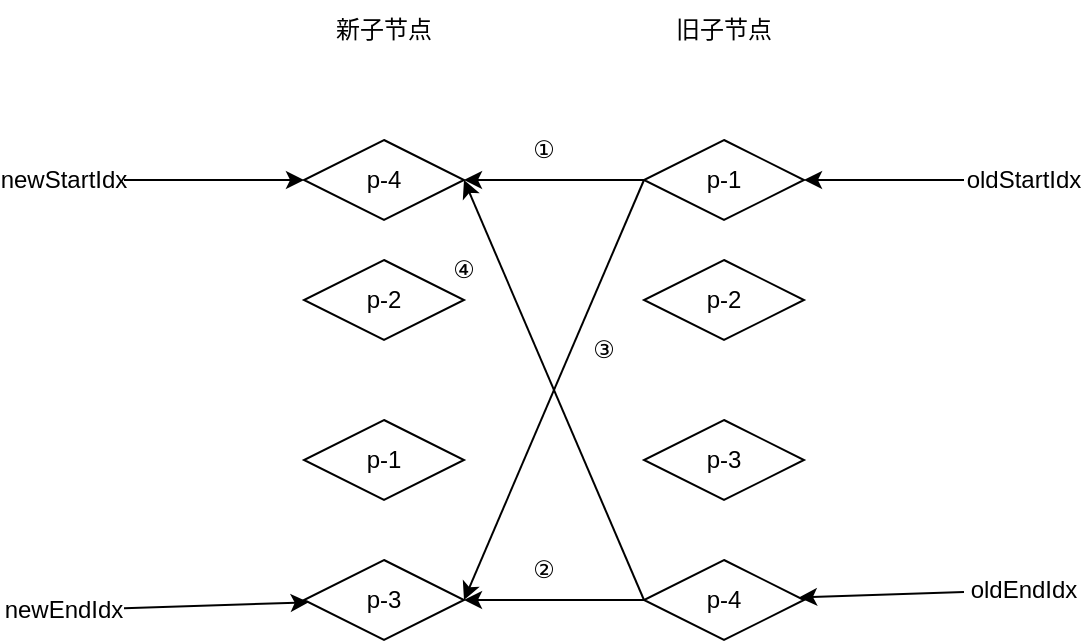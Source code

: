 <mxfile>
    <diagram id="sNl8-4ZMu2mjcHxO1XWR" name="第 1 页">
        <mxGraphModel dx="699" dy="409" grid="1" gridSize="10" guides="1" tooltips="1" connect="1" arrows="1" fold="1" page="1" pageScale="1" pageWidth="827" pageHeight="1169" math="0" shadow="0">
            <root>
                <mxCell id="0"/>
                <mxCell id="1" parent="0"/>
                <mxCell id="2" value="p-4" style="rhombus;whiteSpace=wrap;html=1;" parent="1" vertex="1">
                    <mxGeometry x="160" y="100" width="80" height="40" as="geometry"/>
                </mxCell>
                <mxCell id="3" value="p-2" style="rhombus;whiteSpace=wrap;html=1;" parent="1" vertex="1">
                    <mxGeometry x="160" y="160" width="80" height="40" as="geometry"/>
                </mxCell>
                <mxCell id="4" value="p-1" style="rhombus;whiteSpace=wrap;html=1;" parent="1" vertex="1">
                    <mxGeometry x="160" y="240" width="80" height="40" as="geometry"/>
                </mxCell>
                <mxCell id="5" value="p-3" style="rhombus;whiteSpace=wrap;html=1;" parent="1" vertex="1">
                    <mxGeometry x="160" y="310" width="80" height="40" as="geometry"/>
                </mxCell>
                <mxCell id="6" value="新子节点" style="text;html=1;strokeColor=none;fillColor=none;align=center;verticalAlign=middle;whiteSpace=wrap;rounded=0;" parent="1" vertex="1">
                    <mxGeometry x="170" y="30" width="60" height="30" as="geometry"/>
                </mxCell>
                <mxCell id="23" value="" style="edgeStyle=none;html=1;" edge="1" parent="1" source="7" target="2">
                    <mxGeometry relative="1" as="geometry"/>
                </mxCell>
                <mxCell id="7" value="p-1" style="rhombus;whiteSpace=wrap;html=1;" parent="1" vertex="1">
                    <mxGeometry x="330" y="100" width="80" height="40" as="geometry"/>
                </mxCell>
                <mxCell id="8" value="p-2" style="rhombus;whiteSpace=wrap;html=1;" parent="1" vertex="1">
                    <mxGeometry x="330" y="160" width="80" height="40" as="geometry"/>
                </mxCell>
                <mxCell id="9" value="p-3" style="rhombus;whiteSpace=wrap;html=1;" parent="1" vertex="1">
                    <mxGeometry x="330" y="240" width="80" height="40" as="geometry"/>
                </mxCell>
                <mxCell id="24" value="" style="edgeStyle=none;html=1;" edge="1" parent="1" source="10" target="5">
                    <mxGeometry relative="1" as="geometry"/>
                </mxCell>
                <mxCell id="10" value="p-4" style="rhombus;whiteSpace=wrap;html=1;" parent="1" vertex="1">
                    <mxGeometry x="330" y="310" width="80" height="40" as="geometry"/>
                </mxCell>
                <mxCell id="11" value="旧子节点" style="text;html=1;strokeColor=none;fillColor=none;align=center;verticalAlign=middle;whiteSpace=wrap;rounded=0;" parent="1" vertex="1">
                    <mxGeometry x="340" y="30" width="60" height="30" as="geometry"/>
                </mxCell>
                <mxCell id="20" value="" style="edgeStyle=none;html=1;" parent="1" source="12" target="2" edge="1">
                    <mxGeometry relative="1" as="geometry"/>
                </mxCell>
                <mxCell id="12" value="newStartIdx" style="text;html=1;strokeColor=none;fillColor=none;align=center;verticalAlign=middle;whiteSpace=wrap;rounded=0;" parent="1" vertex="1">
                    <mxGeometry x="10" y="105" width="60" height="30" as="geometry"/>
                </mxCell>
                <mxCell id="17" value="" style="edgeStyle=none;html=1;" parent="1" source="13" target="5" edge="1">
                    <mxGeometry relative="1" as="geometry"/>
                </mxCell>
                <mxCell id="13" value="newEndIdx" style="text;html=1;strokeColor=none;fillColor=none;align=center;verticalAlign=middle;whiteSpace=wrap;rounded=0;" parent="1" vertex="1">
                    <mxGeometry x="10" y="320" width="60" height="30" as="geometry"/>
                </mxCell>
                <mxCell id="18" value="" style="edgeStyle=none;html=1;" parent="1" source="14" target="7" edge="1">
                    <mxGeometry relative="1" as="geometry"/>
                </mxCell>
                <mxCell id="14" value="oldStartIdx" style="text;html=1;strokeColor=none;fillColor=none;align=center;verticalAlign=middle;whiteSpace=wrap;rounded=0;" parent="1" vertex="1">
                    <mxGeometry x="490" y="105" width="60" height="30" as="geometry"/>
                </mxCell>
                <mxCell id="19" value="" style="edgeStyle=none;html=1;" parent="1" source="15" target="10" edge="1">
                    <mxGeometry relative="1" as="geometry"/>
                </mxCell>
                <mxCell id="15" value="oldEndIdx" style="text;html=1;strokeColor=none;fillColor=none;align=center;verticalAlign=middle;whiteSpace=wrap;rounded=0;" parent="1" vertex="1">
                    <mxGeometry x="490" y="310" width="60" height="30" as="geometry"/>
                </mxCell>
                <mxCell id="25" value="" style="endArrow=classic;html=1;exitX=0;exitY=0.5;exitDx=0;exitDy=0;" edge="1" parent="1" source="7">
                    <mxGeometry width="50" height="50" relative="1" as="geometry">
                        <mxPoint x="270" y="180" as="sourcePoint"/>
                        <mxPoint x="240" y="330" as="targetPoint"/>
                    </mxGeometry>
                </mxCell>
                <mxCell id="26" value="" style="endArrow=classic;html=1;exitX=0;exitY=0.5;exitDx=0;exitDy=0;entryX=1;entryY=0.5;entryDx=0;entryDy=0;" edge="1" parent="1" source="10" target="2">
                    <mxGeometry width="50" height="50" relative="1" as="geometry">
                        <mxPoint x="280" y="310" as="sourcePoint"/>
                        <mxPoint x="330" y="260" as="targetPoint"/>
                    </mxGeometry>
                </mxCell>
                <mxCell id="27" value="①" style="text;html=1;strokeColor=none;fillColor=none;align=center;verticalAlign=middle;whiteSpace=wrap;rounded=0;" vertex="1" parent="1">
                    <mxGeometry x="250" y="90" width="60" height="30" as="geometry"/>
                </mxCell>
                <mxCell id="28" value="②" style="text;html=1;strokeColor=none;fillColor=none;align=center;verticalAlign=middle;whiteSpace=wrap;rounded=0;" vertex="1" parent="1">
                    <mxGeometry x="250" y="300" width="60" height="30" as="geometry"/>
                </mxCell>
                <mxCell id="29" value="③" style="text;html=1;strokeColor=none;fillColor=none;align=center;verticalAlign=middle;whiteSpace=wrap;rounded=0;" vertex="1" parent="1">
                    <mxGeometry x="280" y="190" width="60" height="30" as="geometry"/>
                </mxCell>
                <mxCell id="30" value="④" style="text;html=1;strokeColor=none;fillColor=none;align=center;verticalAlign=middle;whiteSpace=wrap;rounded=0;" vertex="1" parent="1">
                    <mxGeometry x="210" y="150" width="60" height="30" as="geometry"/>
                </mxCell>
            </root>
        </mxGraphModel>
    </diagram>
</mxfile>